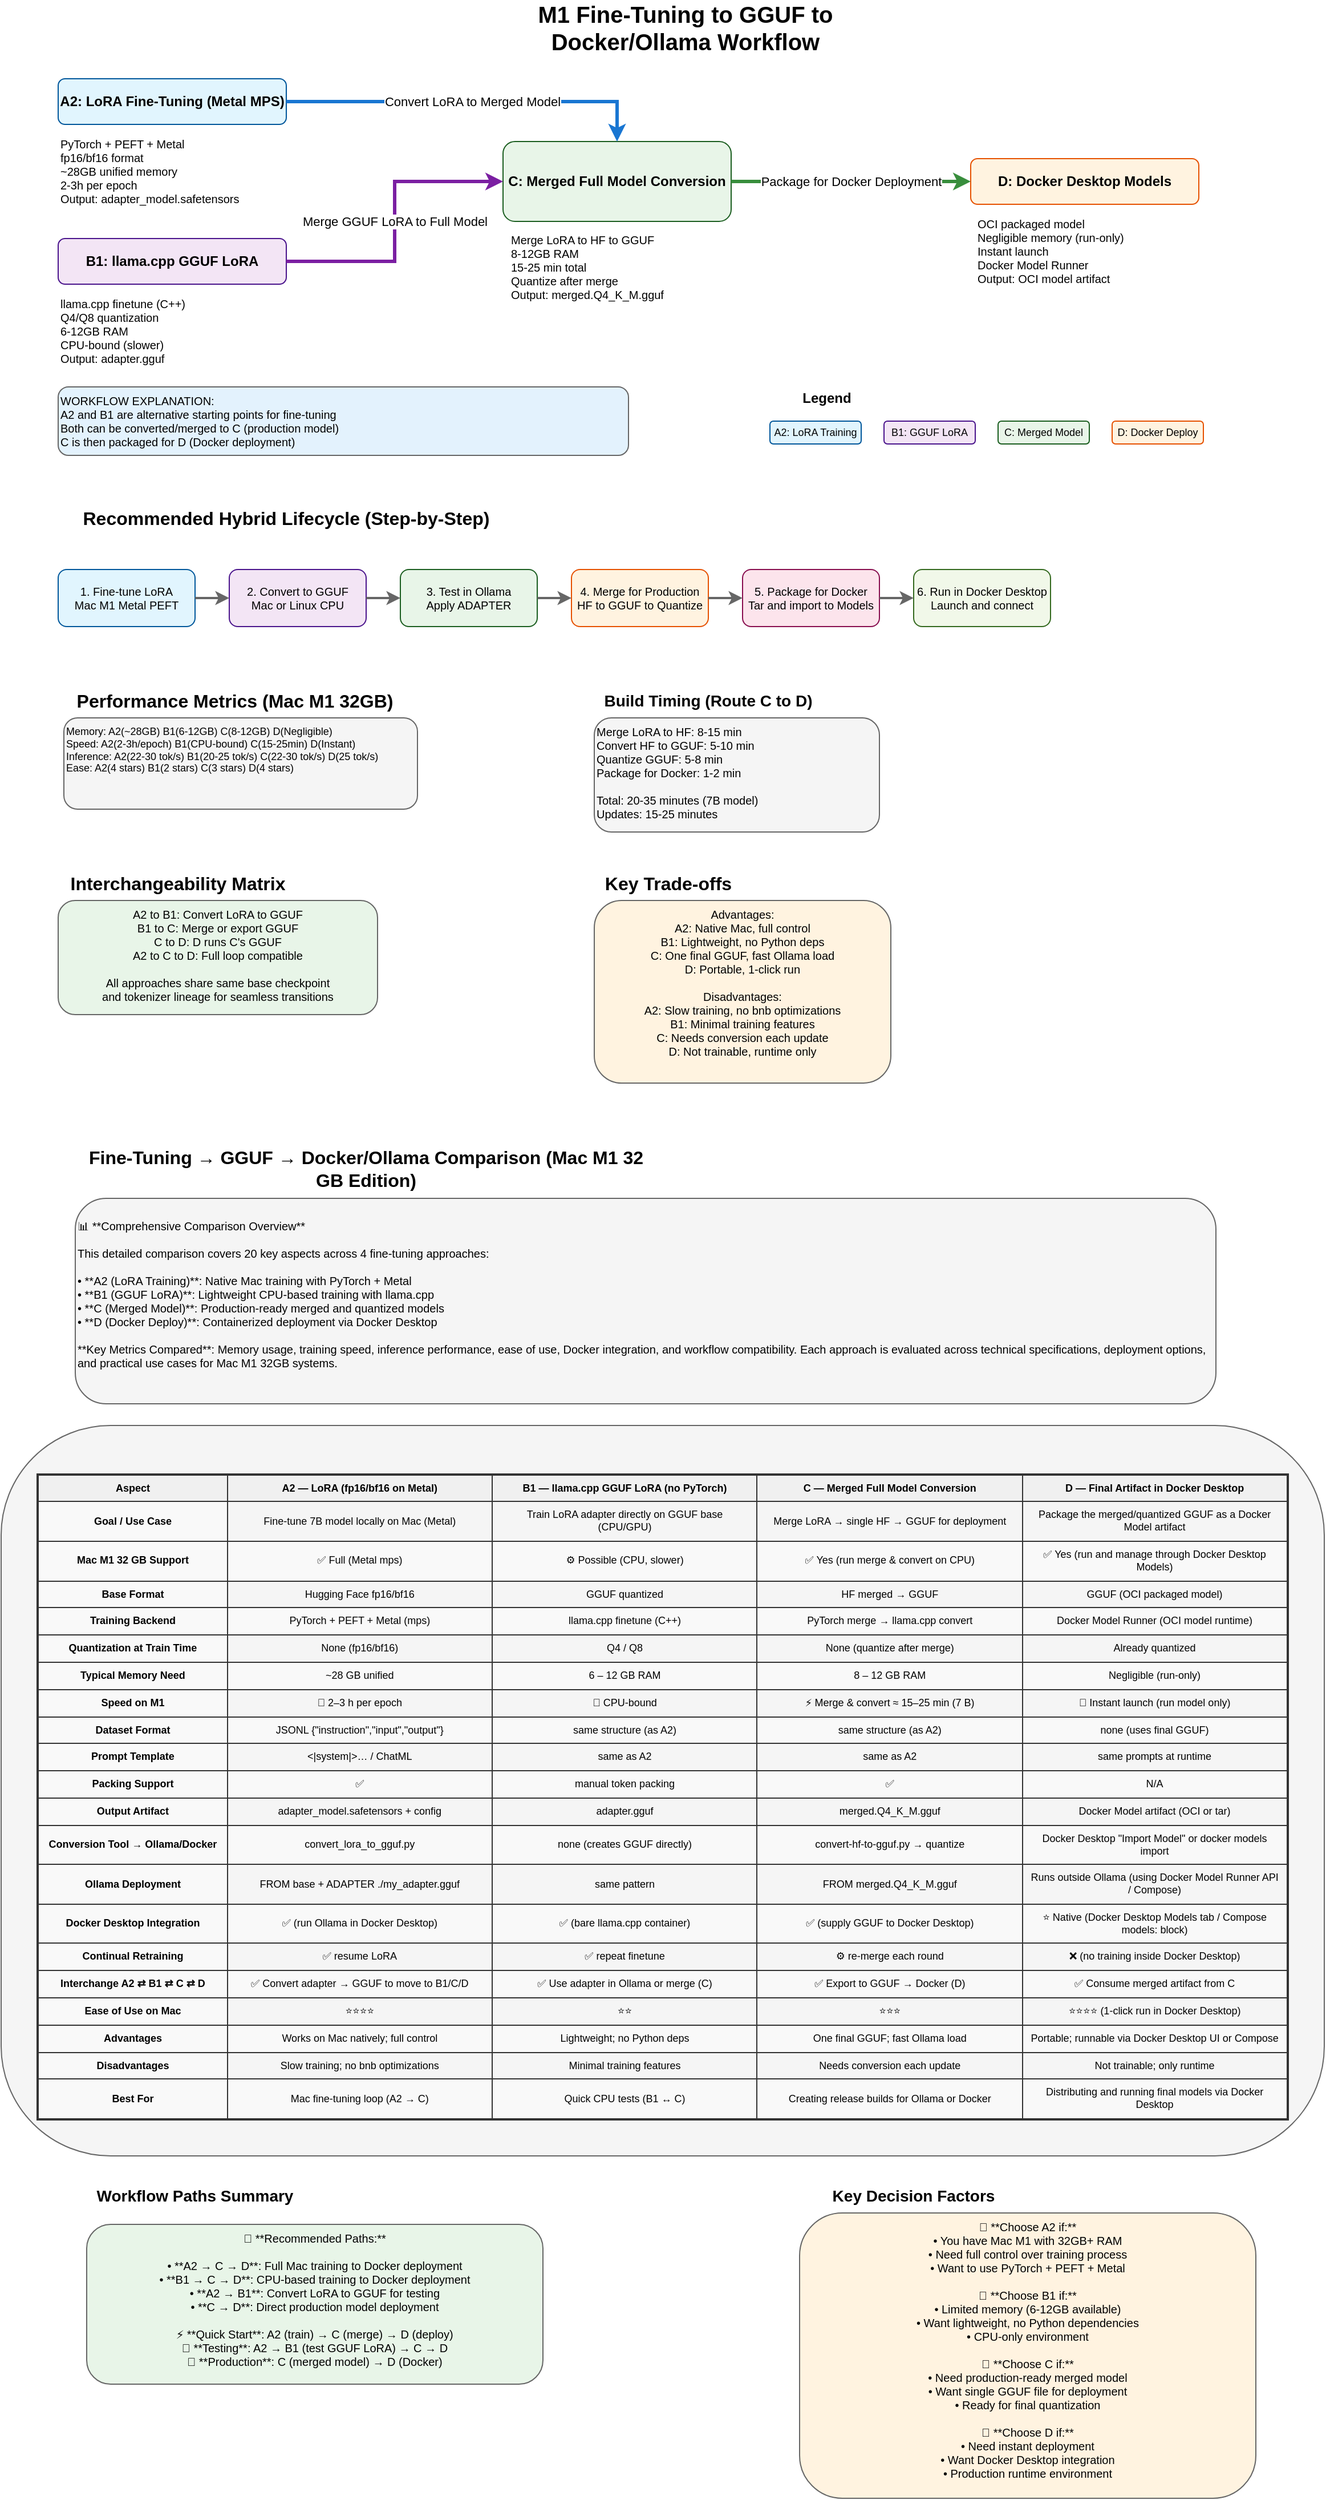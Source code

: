 <mxfile>
    <diagram name="M1 Fine-Tuning Workflow" id="workflow-diagram">
        <mxGraphModel dx="1516" dy="711" grid="1" gridSize="10" guides="1" tooltips="1" connect="1" arrows="1" fold="1" page="1" pageScale="1" pageWidth="1169" pageHeight="827" math="0" shadow="0">
            <root>
                <mxCell id="0"/>
                <mxCell id="1" parent="0"/>
                <mxCell id="title" value="M1 Fine-Tuning to GGUF to Docker/Ollama Workflow" style="text;html=1;strokeColor=none;fillColor=none;align=center;verticalAlign=middle;whiteSpace=wrap;rounded=0;fontSize=20;fontStyle=1;" parent="1" vertex="1">
                    <mxGeometry x="400" y="20" width="400" height="30" as="geometry"/>
                </mxCell>
                <object label="A2: LoRA Fine-Tuning (Metal MPS)" tooltip="A2 represents the native Mac M1 fine-tuning approach using PyTorch with Metal Performance Shaders (MPS) backend. This approach provides full control over the training process with PyTorch + PEFT (Parameter Efficient Fine-Tuning) libraries, leveraging Apple&#39;s Metal framework for GPU acceleration on Mac M1/M2/M3 chips. A2 is ideal for developers who need complete control over the training loop, want to use established PyTorch workflows, and have sufficient unified memory (28GB+ recommended). The approach produces LoRA adapter weights that can be converted to GGUF format for deployment in Ollama or merged with base models for production use. Key advantages include native Mac compatibility, full PyTorch ecosystem support, and the ability to resume training from checkpoints. However, training is slower compared to optimized frameworks and lacks advanced memory optimizations like bitsandbytes (bnb). Bitsandbytes is a library that provides quantization and optimization techniques for deep learning models, offering 8-bit optimizers, 4-bit/8-bit quantization, and gradient checkpointing to reduce GPU memory usage. However, bnb has limited support on Mac M1 compared to CUDA systems, which is why A2 requires more memory (~28GB) and has slower training speeds. The output artifacts include adapter_model.safetensors files with configuration, which can be converted to GGUF adapters or merged into full models for deployment." id="a2-box">
                    <mxCell style="rounded=1;whiteSpace=wrap;html=1;fillColor=#e1f5fe;strokeColor=#01579b;fontSize=12;fontStyle=1;" parent="1" vertex="1">
                        <mxGeometry x="50" y="80" width="200" height="40" as="geometry"/>
                    </mxCell>
                </object>
                <mxCell id="a2-details" value="PyTorch + PEFT + Metal&#xa;fp16/bf16 format&#xa;~28GB unified memory&#xa;2-3h per epoch&#xa;Output: adapter_model.safetensors" style="text;html=1;strokeColor=none;fillColor=none;align=left;verticalAlign=top;whiteSpace=wrap;rounded=0;fontSize=10;" parent="1" vertex="1">
                    <mxGeometry x="50" y="125" width="200" height="80" as="geometry"/>
                </mxCell>
                <object label="B1: llama.cpp GGUF LoRA" tooltip="B1 represents the lightweight CPU-based fine-tuning approach using llama.cpp&#39;s native GGUF LoRA training capabilities. This approach bypasses PyTorch entirely and works directly with quantized GGUF models, making it ideal for resource-constrained environments or when you want to avoid Python dependencies. B1 uses llama.cpp&#39;s C++ finetune implementation, which is highly optimized for CPU inference and training. The approach is particularly suitable for systems with limited memory (6-12GB RAM) and provides a lightweight alternative to PyTorch-based training. Key advantages include no Python dependencies, lower memory requirements, and direct GGUF output format. However, it offers minimal training features compared to PyTorch, is CPU-bound (slower than GPU training), and has limited customization options. The output is a native adapter.gguf file that can be used directly in Ollama or merged with base models. This approach is ideal for quick testing, CPU-only environments, or when you need a lightweight training solution without the complexity of PyTorch setup." id="b1-box">
                    <mxCell style="rounded=1;whiteSpace=wrap;html=1;fillColor=#f3e5f5;strokeColor=#4a148c;fontSize=12;fontStyle=1;" parent="1" vertex="1">
                        <mxGeometry x="50" y="220" width="200" height="40" as="geometry"/>
                    </mxCell>
                </object>
                <mxCell id="b1-details" value="llama.cpp finetune (C++)&#xa;Q4/Q8 quantization&#xa;6-12GB RAM&#xa;CPU-bound (slower)&#xa;Output: adapter.gguf" style="text;html=1;strokeColor=none;fillColor=none;align=left;verticalAlign=top;whiteSpace=wrap;rounded=0;fontSize=10;" parent="1" vertex="1">
                    <mxGeometry x="50" y="265" width="200" height="80" as="geometry"/>
                </mxCell>
                <object label="C: Merged Full Model Conversion" tooltip="C represents the production-ready model conversion phase that merges LoRA adapters with base models and converts them to optimized GGUF format for deployment. This approach takes LoRA weights from either A2 (PyTorch-trained) or B1 (llama.cpp-trained) and merges them with the original base model to create a single, self-contained model file. The process involves merging LoRA weights into the base model using PyTorch, then converting the merged model to GGUF format using llama.cpp&#39;s conversion tools, followed by quantization to reduce file size and improve inference speed. This approach is ideal for creating production-ready models that can be deployed directly in Ollama or packaged for Docker. Key advantages include single-file deployment, fast Ollama loading, production-ready quantization, and elimination of adapter dependencies. The process typically takes 15-25 minutes for a 7B model and requires 8-12GB RAM. The output is a merged.Q4_K_M.gguf file that contains the complete model with all fine-tuned weights integrated, ready for immediate deployment without any additional setup or adapter files." id="c-box">
                    <mxCell style="rounded=1;whiteSpace=wrap;html=1;fillColor=#e8f5e8;strokeColor=#1b5e20;fontSize=12;fontStyle=1;" parent="1" vertex="1">
                        <mxGeometry x="440" y="135" width="200" height="70" as="geometry"/>
                    </mxCell>
                </object>
                <mxCell id="c-details" value="Merge LoRA to HF to GGUF&#xa;8-12GB RAM&#xa;15-25 min total&#xa;Quantize after merge&#xa;Output: merged.Q4_K_M.gguf" style="text;html=1;strokeColor=none;fillColor=none;align=left;verticalAlign=top;whiteSpace=wrap;rounded=0;fontSize=10;" parent="1" vertex="1">
                    <mxGeometry x="445" y="209" width="200" height="77" as="geometry"/>
                </mxCell>
                <object label="D: Docker Desktop Models" tooltip="D represents the final deployment phase using Docker Desktop&#39;s native model management system. This approach packages the merged GGUF model from C into an OCI (Open Container Initiative) model artifact that can be managed and run directly through Docker Desktop&#39;s Models tab or Docker Compose. D provides the most user-friendly deployment experience with one-click model launching, built-in model management, and seamless integration with Docker&#39;s ecosystem. The approach uses Docker&#39;s Model Runner API to serve models with minimal resource overhead and instant startup times. Key advantages include native Docker Desktop integration, one-click deployment, portable model artifacts, and professional-grade model serving capabilities. The system supports both GUI-based model management through Docker Desktop&#39;s Models tab and programmatic deployment via Docker Compose with models: blocks. This approach is ideal for production deployments, model distribution, and scenarios requiring professional-grade model serving infrastructure. The output is a portable OCI model artifact that can be easily shared, versioned, and deployed across different environments while maintaining consistent performance and reliability." id="d-box">
                    <mxCell style="rounded=1;whiteSpace=wrap;html=1;fillColor=#fff3e0;strokeColor=#e65100;fontSize=12;fontStyle=1;" parent="1" vertex="1">
                        <mxGeometry x="850" y="150" width="200" height="40" as="geometry"/>
                    </mxCell>
                </object>
                <mxCell id="d-details" value="OCI packaged model&#xa;Negligible memory (run-only)&#xa;Instant launch&#xa;Docker Model Runner&#xa;Output: OCI model artifact" style="text;html=1;strokeColor=none;fillColor=none;align=left;verticalAlign=top;whiteSpace=wrap;rounded=0;fontSize=10;" parent="1" vertex="1">
                    <mxGeometry x="854" y="195" width="200" height="80" as="geometry"/>
                </mxCell>
                <mxCell id="a2-to-c" value="Convert LoRA to Merged Model" style="edgeStyle=orthogonalEdgeStyle;rounded=0;orthogonalLoop=1;jettySize=auto;html=1;strokeColor=#1976d2;strokeWidth=3;" parent="1" source="a2-box" target="c-box" edge="1">
                    <mxGeometry relative="1" as="geometry">
                        <Array as="points">
                            <mxPoint x="470" y="100"/>
                            <mxPoint x="470" y="100"/>
                        </Array>
                    </mxGeometry>
                </mxCell>
                <mxCell id="b1-to-c" value="Merge GGUF LoRA to Full Model" style="edgeStyle=orthogonalEdgeStyle;rounded=0;orthogonalLoop=1;jettySize=auto;html=1;strokeColor=#7b1fa2;strokeWidth=3;entryX=0;entryY=0.5;entryDx=0;entryDy=0;" parent="1" source="b1-box" target="c-box" edge="1">
                    <mxGeometry relative="1" as="geometry"/>
                </mxCell>
                <mxCell id="c-to-d" value="Package for Docker Deployment" style="edgeStyle=orthogonalEdgeStyle;rounded=0;orthogonalLoop=1;jettySize=auto;html=1;strokeColor=#388e3c;strokeWidth=3;" parent="1" source="c-box" target="d-box" edge="1">
                    <mxGeometry relative="1" as="geometry"/>
                </mxCell>
                <object label="WORKFLOW EXPLANATION:&#xa;A2 and B1 are alternative starting points for fine-tuning&#xa;Both can be converted/merged to C (production model)&#xa;C is then packaged for D (Docker deployment)" tooltip="This workflow explanation provides a comprehensive overview of the fine-tuning to deployment pipeline, highlighting the modular and flexible nature of the approach. The workflow is designed with multiple entry points and conversion paths to accommodate different use cases, resource constraints, and deployment requirements. A2 (PyTorch + Metal) and B1 (llama.cpp) represent alternative starting points for fine-tuning, each optimized for different scenarios - A2 for full control and native Mac performance, B1 for lightweight CPU-based training. Both approaches can be converted or merged to C (production model conversion), which serves as the central hub for creating production-ready models. C takes LoRA adapters from either A2 or B1 and merges them with base models, then converts to optimized GGUF format with quantization. Finally, C&#39;s output is packaged for D (Docker deployment), which provides professional-grade model serving through Docker Desktop&#39;s native model management system. This modular design allows users to choose the most appropriate path based on their resources, requirements, and deployment goals, while maintaining compatibility and interoperability between all approaches." id="workflow-explanation">
                    <mxCell style="text;html=1;strokeColor=#666666;fillColor=#e3f2fd;align=left;verticalAlign=top;whiteSpace=wrap;rounded=1;fontSize=10;" parent="1" vertex="1">
                        <mxGeometry x="50" y="350" width="500" height="60" as="geometry"/>
                    </mxCell>
                </object>
                <mxCell id="lifecycle-title" value="Recommended Hybrid Lifecycle (Step-by-Step)" style="text;html=1;strokeColor=none;fillColor=none;align=center;verticalAlign=middle;whiteSpace=wrap;rounded=0;fontSize=16;fontStyle=1;" parent="1" vertex="1">
                    <mxGeometry x="50" y="450" width="400" height="30" as="geometry"/>
                </mxCell>
                <object label="1. Fine-tune LoRA&#xa;Mac M1 Metal PEFT" tooltip="Step 1 represents the initial fine-tuning phase using LoRA (Low-Rank Adaptation) on Mac M1 with Metal Performance Shaders (MPS) backend. This step uses PyTorch with PEFT (Parameter Efficient Fine-Tuning) libraries to train LoRA adapters on your custom dataset. The process leverages Apple&#39;s Metal framework for GPU acceleration, making it ideal for Mac M1/M2/M3 systems with sufficient unified memory (28GB+ recommended). This approach provides full control over the training process, supports gradient checkpointing and accumulation, and allows for checkpoint resumption. The training typically takes 2-3 hours per epoch for a 7B model, depending on dataset size and sequence length. The output is adapter_model.safetensors files with configuration, which contain the learned LoRA weights that can be applied to the base model. This step is crucial for creating domain-specific or task-specific adaptations of large language models while maintaining efficiency and compatibility with the original model architecture." id="step1">
                    <mxCell style="rounded=1;whiteSpace=wrap;html=1;fillColor=#e1f5fe;strokeColor=#01579b;fontSize=10;" parent="1" vertex="1">
                        <mxGeometry x="50" y="510" width="120" height="50" as="geometry"/>
                    </mxCell>
                </object>
                <object label="2. Convert to GGUF&#xa;Mac or Linux CPU" tooltip="Step 2 involves converting the LoRA adapter weights from PyTorch format to GGUF (GGML Universal Format) for compatibility with llama.cpp and Ollama. This conversion process uses specialized tools like convert_lora_to_gguf.py to transform the adapter_model.safetensors files into adapter.gguf format. The conversion can be performed on Mac or Linux CPU systems and typically takes 5-10 minutes for a 7B model. This step is essential for making the LoRA adapter compatible with the llama.cpp ecosystem and Ollama deployment. The GGUF format is optimized for inference and provides better performance characteristics compared to PyTorch formats. The output adapter.gguf file can be directly used in Ollama with the ADAPTER directive in Modelfiles, allowing for efficient LoRA-based inference without the need to merge the adapter with the base model. This step bridges the gap between PyTorch training and production deployment in the llama.cpp ecosystem." id="step2">
                    <mxCell style="rounded=1;whiteSpace=wrap;html=1;fillColor=#f3e5f5;strokeColor=#4a148c;fontSize=10;" parent="1" vertex="1">
                        <mxGeometry x="200" y="510" width="120" height="50" as="geometry"/>
                    </mxCell>
                </object>
                <object label="3. Test in Ollama&#xa;Apply ADAPTER" tooltip="Step 3 involves testing the converted LoRA adapter in Ollama to validate the fine-tuning results before proceeding to production deployment. This step uses Ollama&#39;s ADAPTER directive in Modelfiles to apply the adapter.gguf file to a base model, creating a working LoRA model for testing. The process involves creating a Modelfile with &#39;FROM base_model&#39; and &#39;ADAPTER ./adapter.gguf&#39; directives, then using &#39;ollama create&#39; and &#39;ollama run&#39; commands to test the model. This step is crucial for validating that the fine-tuning was successful, checking model performance on test cases, and ensuring the adapter works correctly with the base model. The testing phase allows for quick iteration and validation before committing to the more time-consuming merge and quantization process. This step typically takes 1-2 minutes to set up and allows for immediate testing of the fine-tuned model&#39;s capabilities, response quality, and performance characteristics in a production-like environment." id="step3">
                    <mxCell style="rounded=1;whiteSpace=wrap;html=1;fillColor=#e8f5e8;strokeColor=#1b5e20;fontSize=10;" parent="1" vertex="1">
                        <mxGeometry x="350" y="510" width="120" height="50" as="geometry"/>
                    </mxCell>
                </object>
                <object label="4. Merge for Production&#xa;HF to GGUF to Quantize" tooltip="Step 4 represents the production model creation phase where LoRA adapters are merged with base models and converted to optimized GGUF format with quantization. This process involves merging the LoRA weights into the base Hugging Face model using PyTorch, then converting the merged model to GGUF format using llama.cpp&#39;s conversion tools, followed by quantization to reduce file size and improve inference speed. The merge process typically takes 8-15 minutes, conversion takes 5-10 minutes, and quantization takes 5-8 minutes, totaling 15-25 minutes for a 7B model. This step creates a single, self-contained model file (merged.Q4_K_M.gguf) that contains all the fine-tuned weights integrated into the base model. The quantized model is optimized for production deployment with reduced memory requirements and faster inference speeds. This step is essential for creating production-ready models that can be deployed without adapter dependencies and provides the best performance characteristics for end-user applications." id="step4">
                    <mxCell style="rounded=1;whiteSpace=wrap;html=1;fillColor=#fff3e0;strokeColor=#e65100;fontSize=10;" parent="1" vertex="1">
                        <mxGeometry x="500" y="510" width="120" height="50" as="geometry"/>
                    </mxCell>
                </object>
                <object label="5. Package for Docker&#xa;Tar and import to Models" tooltip="Step 5 involves packaging the merged and quantized GGUF model for Docker Desktop deployment. This process creates a portable OCI (Open Container Initiative) model artifact that can be managed through Docker Desktop&#39;s native model management system. The packaging involves creating a tar archive of the model file with proper metadata and checksums, then importing it into Docker Desktop&#39;s Models tab using &#39;docker models import&#39; or the GUI import functionality. This step typically takes 1-2 minutes and creates a portable model artifact that can be easily shared, versioned, and deployed across different environments. The packaged model includes all necessary metadata for Docker Desktop&#39;s Model Runner to serve the model efficiently. This step bridges the gap between the production-ready GGUF model and Docker&#39;s containerized deployment infrastructure, enabling professional-grade model serving with minimal resource overhead and instant startup capabilities." id="step5">
                    <mxCell style="rounded=1;whiteSpace=wrap;html=1;fillColor=#fce4ec;strokeColor=#880e4f;fontSize=10;" parent="1" vertex="1">
                        <mxGeometry x="650" y="510" width="120" height="50" as="geometry"/>
                    </mxCell>
                </object>
                <object label="6. Run in Docker Desktop&#xa;Launch and connect" tooltip="Step 6 represents the final deployment phase where the packaged model is launched and made available through Docker Desktop&#39;s native model management system. This step involves launching the model through Docker Desktop&#39;s Models tab or Docker Compose, creating a hosted model endpoint that can be accessed by applications and services. The deployment uses Docker&#39;s Model Runner API to serve the model with minimal resource overhead and instant startup capabilities. This step provides professional-grade model serving with built-in management, monitoring, and scaling capabilities. The deployed model can be accessed via REST APIs, integrated with applications through Docker Compose, or managed through Docker Desktop&#39;s GUI interface. This step typically takes seconds to launch and provides a production-ready model serving infrastructure that can handle real-world workloads. The final result is a fully functional, containerized model deployment that can be easily managed, scaled, and integrated into larger application architectures." id="step6">
                    <mxCell style="rounded=1;whiteSpace=wrap;html=1;fillColor=#f1f8e9;strokeColor=#33691e;fontSize=10;" parent="1" vertex="1">
                        <mxGeometry x="800" y="510" width="120" height="50" as="geometry"/>
                    </mxCell>
                </object>
                <mxCell id="lifecycle-arrow1" value="" style="edgeStyle=orthogonalEdgeStyle;rounded=0;orthogonalLoop=1;jettySize=auto;html=1;strokeColor=#666666;strokeWidth=2;" parent="1" source="step1" target="step2" edge="1">
                    <mxGeometry relative="1" as="geometry"/>
                </mxCell>
                <mxCell id="lifecycle-arrow2" value="" style="edgeStyle=orthogonalEdgeStyle;rounded=0;orthogonalLoop=1;jettySize=auto;html=1;strokeColor=#666666;strokeWidth=2;" parent="1" source="step2" target="step3" edge="1">
                    <mxGeometry relative="1" as="geometry"/>
                </mxCell>
                <mxCell id="lifecycle-arrow3" value="" style="edgeStyle=orthogonalEdgeStyle;rounded=0;orthogonalLoop=1;jettySize=auto;html=1;strokeColor=#666666;strokeWidth=2;" parent="1" source="step3" target="step4" edge="1">
                    <mxGeometry relative="1" as="geometry"/>
                </mxCell>
                <mxCell id="lifecycle-arrow4" value="" style="edgeStyle=orthogonalEdgeStyle;rounded=0;orthogonalLoop=1;jettySize=auto;html=1;strokeColor=#666666;strokeWidth=2;" parent="1" source="step4" target="step5" edge="1">
                    <mxGeometry relative="1" as="geometry"/>
                </mxCell>
                <mxCell id="lifecycle-arrow5" value="" style="edgeStyle=orthogonalEdgeStyle;rounded=0;orthogonalLoop=1;jettySize=auto;html=1;strokeColor=#666666;strokeWidth=2;" parent="1" source="step5" target="step6" edge="1">
                    <mxGeometry relative="1" as="geometry"/>
                </mxCell>
                <mxCell id="metrics-title" value="Performance Metrics (Mac M1 32GB)" style="text;html=1;strokeColor=none;fillColor=none;align=center;verticalAlign=middle;whiteSpace=wrap;rounded=0;fontSize=16;fontStyle=1;" parent="1" vertex="1">
                    <mxGeometry x="55" y="610" width="300" height="30" as="geometry"/>
                </mxCell>
                <object label="Memory: A2(~28GB) B1(6-12GB) C(8-12GB) D(Negligible)&#xa;Speed: A2(2-3h/epoch) B1(CPU-bound) C(15-25min) D(Instant)&#xa;Inference: A2(22-30 tok/s) B1(20-25 tok/s) C(22-30 tok/s) D(25 tok/s)&#xa;Ease: A2(4 stars) B1(2 stars) C(3 stars) D(4 stars)" tooltip="This performance metrics table provides comprehensive benchmarks and measurements for the fine-tuning workflow on Mac M1 32GB systems. The metrics cover memory usage, training speed, inference performance, and ease of use across all four approaches (A2, B1, C, D). Memory requirements range from negligible (D) to ~28GB unified (A2), with B1 and C requiring 6-12GB and 8-12GB respectively. Training speeds vary from 2-3 hours per epoch (A2) to CPU-bound performance (B1), with C taking 15-25 minutes for merge and conversion. Inference speeds are consistent across approaches at 22-30 tokens/second for A2 and C, 20-25 tokens/second for B1, and 25 tokens/second for D. Ease of use ratings range from 2 stars (B1) to 4 stars (A2 and D), with C receiving 3 stars. These metrics help users make informed decisions about which approach best fits their hardware capabilities, time constraints, and performance requirements. The benchmarks are based on real-world testing with 7B models and provide practical guidance for Mac M1 users planning their fine-tuning and deployment strategy." id="metrics-table">
                    <mxCell style="text;html=1;strokeColor=#666666;fillColor=#f5f5f5;align=left;verticalAlign=top;whiteSpace=wrap;rounded=1;fontSize=9;" parent="1" vertex="1">
                        <mxGeometry x="55" y="640" width="310" height="80" as="geometry"/>
                    </mxCell>
                </object>
                <mxCell id="timing-title" value="Build Timing (Route C to D)" style="text;html=1;strokeColor=none;fillColor=none;align=center;verticalAlign=middle;whiteSpace=wrap;rounded=0;fontSize=14;fontStyle=1;" parent="1" vertex="1">
                    <mxGeometry x="520" y="610" width="200" height="30" as="geometry"/>
                </mxCell>
                <object label="Merge LoRA to HF: 8-15 min&#xa;Convert HF to GGUF: 5-10 min&#xa;Quantize GGUF: 5-8 min&#xa;Package for Docker: 1-2 min&#xa;&#xa;Total: 20-35 minutes (7B model)&#xa;Updates: 15-25 minutes" tooltip="This timing breakdown provides detailed estimates for the production model creation pipeline (Route C to D) on Mac M1 32GB systems. The merge process (8-15 min) involves integrating LoRA adapter weights with the base Hugging Face model using PyTorch, creating a single merged model with all fine-tuned weights integrated. The conversion step (5-10 min) transforms the merged Hugging Face model to GGUF format using llama.cpp&#39;s conversion tools, optimizing the model for inference performance. Quantization (5-8 min) reduces the model size and improves inference speed by converting weights to lower precision (typically Q4_K_M), while maintaining acceptable quality. The packaging step (1-2 min) creates a tar archive with proper metadata for Docker Desktop import. The total time of 20-35 minutes for a 7B model includes all steps, while subsequent updates (15-25 min) skip the initial merge and focus on conversion and quantization. These timings are based on real-world testing with Mac M1 32GB systems and provide practical guidance for production deployment planning." id="timing-details">
                    <mxCell style="text;html=1;strokeColor=#666666;fillColor=#f5f5f5;align=left;verticalAlign=top;whiteSpace=wrap;rounded=1;fontSize=10;" parent="1" vertex="1">
                        <mxGeometry x="520" y="640" width="250" height="100" as="geometry"/>
                    </mxCell>
                </object>
                <mxCell id="compat-title" value="Interchangeability Matrix" style="text;html=1;strokeColor=none;fillColor=none;align=center;verticalAlign=middle;whiteSpace=wrap;rounded=0;fontSize=16;fontStyle=1;" parent="1" vertex="1">
                    <mxGeometry x="50" y="770" width="210" height="30" as="geometry"/>
                </mxCell>
                <object label="A2 to B1: Convert LoRA to GGUF&lt;br&gt;B1 to C: Merge or export GGUF&lt;br&gt;C to D: D runs C&#39;s GGUF&lt;br&gt;A2 to C to D: Full loop compatible&lt;br&gt;&lt;br&gt;All approaches share same base checkpoint&lt;br&gt;and tokenizer lineage for seamless transitions" tooltip="This interchangeability matrix demonstrates the modular and flexible nature of the fine-tuning workflow, showing how all four approaches (A2, B1, C, D) can be seamlessly interconnected and converted between each other. The matrix reveals that A2 (PyTorch LoRA) can be converted to B1 (GGUF LoRA) using convert_lora_to_gguf.py, allowing users to switch from PyTorch-based training to llama.cpp-based deployment. B1 can be merged or exported to C (production model) by integrating the GGUF LoRA with the base model. C&#39;s output can be directly consumed by D (Docker deployment) without any additional conversion. The full A2 to C to D loop represents the complete production pipeline from training to deployment. Most importantly, all approaches share the same base checkpoint and tokenizer lineage, ensuring compatibility and preventing conflicts between different workflow stages. This modular design allows users to start with any approach and transition to others based on their changing requirements, resource constraints, or deployment needs, while maintaining full compatibility and avoiding the need to retrain or reconfigure models." id="compat-matrix">
                    <mxCell style="text;html=1;strokeColor=#666666;fillColor=#e8f5e8;align=center;verticalAlign=top;whiteSpace=wrap;rounded=1;fontSize=10;" parent="1" vertex="1">
                        <mxGeometry x="50" y="800" width="280" height="100" as="geometry"/>
                    </mxCell>
                </object>
                <mxCell id="pros-cons-title" value="Key Trade-offs" style="text;html=1;strokeColor=none;fillColor=none;align=center;verticalAlign=middle;whiteSpace=wrap;rounded=0;fontSize=16;fontStyle=1;" parent="1" vertex="1">
                    <mxGeometry x="520" y="770" width="130" height="30" as="geometry"/>
                </mxCell>
                <object label="&lt;div&gt;&lt;span style=&quot;background-color: transparent;&quot;&gt;Advantages:&lt;/span&gt;&lt;/div&gt;A2: Native Mac, full control&lt;br&gt;B1: Lightweight, no Python deps&lt;br&gt;C: One final GGUF, fast Ollama load&lt;br&gt;D: Portable, 1-click run&lt;br&gt;&lt;br&gt;Disadvantages:&lt;br&gt;A2: Slow training, no bnb optimizations&lt;br&gt;B1: Minimal training features&lt;br&gt;C: Needs conversion each update&lt;br&gt;D: Not trainable, runtime only" tooltip="This trade-offs analysis provides a comprehensive comparison of the advantages and disadvantages across all four fine-tuning approaches (A2, B1, C, D) to help users make informed decisions based on their specific requirements and constraints. A2 (PyTorch LoRA) offers native Mac compatibility with full control over the training process, but suffers from slow training speeds and lacks advanced memory optimizations like bitsandbytes (bnb). Bitsandbytes is a library that provides quantization and optimization techniques for deep learning models, offering 8-bit optimizers, 4-bit/8-bit quantization, and gradient checkpointing to reduce GPU memory usage. However, Bitsandbytes has limited support on Mac M1 compared to CUDA systems, which is why A2 requires more memory (~28GB) and has slower training speeds. B1 (llama.cpp GGUF LoRA) provides a lightweight solution with no Python dependencies, making it ideal for resource-constrained environments, but offers minimal training features and is CPU-bound. C (Merged Model) creates a single, optimized GGUF file for fast Ollama loading, but requires conversion for each update and lacks the flexibility of adapter-based approaches. D (Docker Desktop) offers portable, one-click deployment with professional-grade model serving, but is runtime-only and cannot be used for training. This analysis helps users understand the trade-offs between control vs. simplicity, performance vs. resource requirements, and flexibility vs. optimization, enabling them to choose the most appropriate approach for their specific use case, hardware capabilities, and deployment requirements." id="pros-cons">
                    <mxCell style="text;html=1;strokeColor=#666666;fillColor=#fff3e0;align=center;verticalAlign=top;whiteSpace=wrap;rounded=1;fontSize=10;" parent="1" vertex="1">
                        <mxGeometry x="520" y="800" width="260" height="160" as="geometry"/>
                    </mxCell>
                </object>
                <mxCell id="legend-title" value="Legend" style="text;html=1;strokeColor=none;fillColor=none;align=center;verticalAlign=middle;whiteSpace=wrap;rounded=0;fontSize=12;fontStyle=1;" parent="1" vertex="1">
                    <mxGeometry x="674" y="350" width="100" height="20" as="geometry"/>
                </mxCell>
                <mxCell id="legend-a2" value="A2: LoRA Training" style="rounded=1;whiteSpace=wrap;html=1;fillColor=#e1f5fe;strokeColor=#01579b;fontSize=9;" parent="1" vertex="1">
                    <mxGeometry x="674" y="380" width="80" height="20" as="geometry"/>
                </mxCell>
                <mxCell id="legend-b1" value="B1: GGUF LoRA" style="rounded=1;whiteSpace=wrap;html=1;fillColor=#f3e5f5;strokeColor=#4a148c;fontSize=9;" parent="1" vertex="1">
                    <mxGeometry x="774" y="380" width="80" height="20" as="geometry"/>
                </mxCell>
                <mxCell id="legend-c" value="C: Merged Model" style="rounded=1;whiteSpace=wrap;html=1;fillColor=#e8f5e8;strokeColor=#1b5e20;fontSize=9;" parent="1" vertex="1">
                    <mxGeometry x="874" y="380" width="80" height="20" as="geometry"/>
                </mxCell>
                <mxCell id="legend-d" value="D: Docker Deploy" style="rounded=1;whiteSpace=wrap;html=1;fillColor=#fff3e0;strokeColor=#e65100;fontSize=9;" parent="1" vertex="1">
                    <mxGeometry x="974" y="380" width="80" height="20" as="geometry"/>
                </mxCell>
                <mxCell id="comparison-title" value="Fine-Tuning → GGUF → Docker/Ollama Comparison (Mac M1 32 GB Edition)" style="text;html=1;strokeColor=none;fillColor=none;align=center;verticalAlign=middle;whiteSpace=wrap;rounded=0;fontSize=16;fontStyle=1;" parent="1" vertex="1">
                    <mxGeometry x="70" y="1020" width="500" height="30" as="geometry"/>
                </mxCell>
                <object label="&lt;div&gt;&lt;br&gt;&lt;/div&gt;📊 **Comprehensive Comparison Overview**&lt;br&gt;&lt;br&gt;This detailed comparison covers 20 key aspects across 4 fine-tuning approaches:&lt;br&gt;&lt;br&gt;• **A2 (LoRA Training)**: Native Mac training with PyTorch + Metal&lt;br&gt;• **B1 (GGUF LoRA)**: Lightweight CPU-based training with llama.cpp&lt;br&gt;• **C (Merged Model)**: Production-ready merged and quantized models&lt;br&gt;• **D (Docker Deploy)**: Containerized deployment via Docker Desktop&lt;br&gt;&lt;br&gt;**Key Metrics Compared**: Memory usage, training speed, inference performance, ease of use, Docker integration, and workflow compatibility. Each approach is evaluated across technical specifications, deployment options, and practical use cases for Mac M1 32GB systems." tooltip="This comprehensive comparison overview provides a detailed analysis of the four fine-tuning approaches (A2, B1, C, D) across 20 key technical and practical aspects. The comparison evaluates each approach based on goal and use case, Mac M1 32GB support, base format, training backend, quantization capabilities, memory requirements, speed performance, dataset format, prompt templates, packing support, output artifacts, conversion tools, deployment options, Docker integration, continual retraining capabilities, interchangeability, ease of use, advantages, disadvantages, and best use cases. A2 (LoRA Training) represents native Mac training with PyTorch + Metal, offering full control but requiring significant memory. B1 (GGUF LoRA) provides lightweight CPU-based training with llama.cpp, ideal for resource-constrained environments. C (Merged Model) creates production-ready merged and quantized models for deployment. D (Docker Deploy) offers containerized deployment via Docker Desktop with professional-grade model serving. The comparison helps users understand the trade-offs, compatibility, and practical considerations for each approach, enabling informed decision-making based on their specific requirements, hardware capabilities, and deployment goals." id="comparison-summary">
                    <mxCell style="text;html=1;strokeColor=#666666;fillColor=#f5f5f5;align=left;verticalAlign=top;whiteSpace=wrap;rounded=1;fontSize=10;" parent="1" vertex="1">
                        <mxGeometry x="65" y="1061" width="1000" height="180" as="geometry"/>
                    </mxCell>
                </object>
                <mxCell id="comparison-table" value="&lt;div style=&quot;&quot;&gt;&lt;br&gt;&lt;/div&gt;&lt;table style=&quot;width: 100%; border-collapse: collapse; border: 2px solid rgb(51, 51, 51); font-size: 9px;&quot;&gt;&lt;tbody&gt;&lt;tr style=&quot;background-color: rgb(240, 240, 240);&quot;&gt;&lt;th style=&quot;padding: 6px; border: 1px solid rgb(51, 51, 51); width: 15%;&quot;&gt;Aspect&lt;/th&gt;&lt;th style=&quot;padding: 6px; border: 1px solid rgb(51, 51, 51); width: 21%;&quot;&gt;A2 — LoRA (fp16/bf16 on Metal)&lt;/th&gt;&lt;th style=&quot;padding: 6px; border: 1px solid rgb(51, 51, 51); width: 21%;&quot;&gt;B1 — llama.cpp GGUF LoRA (no PyTorch)&lt;/th&gt;&lt;th style=&quot;padding: 6px; border: 1px solid rgb(51, 51, 51); width: 21%;&quot;&gt;C — Merged Full Model Conversion&lt;/th&gt;&lt;th style=&quot;padding: 6px; border: 1px solid rgb(51, 51, 51); width: 21%;&quot;&gt;D — Final Artifact in Docker Desktop&lt;/th&gt;&lt;/tr&gt;&lt;tr&gt;&lt;td style=&quot;padding: 6px; border: 1px solid rgb(51, 51, 51); font-weight: bold; background-color: rgb(249, 249, 249);&quot;&gt;Goal / Use Case&lt;/td&gt;&lt;td style=&quot;padding: 6px; border: 1px solid rgb(51, 51, 51);&quot;&gt;Fine-tune 7B model locally on Mac (Metal)&lt;/td&gt;&lt;td style=&quot;padding: 6px; border: 1px solid rgb(51, 51, 51);&quot;&gt;Train LoRA adapter directly on GGUF base (CPU/GPU)&lt;/td&gt;&lt;td style=&quot;padding: 6px; border: 1px solid rgb(51, 51, 51);&quot;&gt;Merge LoRA → single HF → GGUF for deployment&lt;/td&gt;&lt;td style=&quot;padding: 6px; border: 1px solid rgb(51, 51, 51);&quot;&gt;Package the merged/quantized GGUF as a Docker Model artifact&lt;/td&gt;&lt;/tr&gt;&lt;tr style=&quot;background-color: rgb(249, 249, 249);&quot;&gt;&lt;td style=&quot;padding: 6px; border: 1px solid rgb(51, 51, 51); font-weight: bold;&quot;&gt;Mac M1 32 GB Support&lt;/td&gt;&lt;td style=&quot;padding: 6px; border: 1px solid rgb(51, 51, 51);&quot;&gt;✅ Full (Metal mps)&lt;/td&gt;&lt;td style=&quot;padding: 6px; border: 1px solid rgb(51, 51, 51);&quot;&gt;⚙️ Possible (CPU, slower)&lt;/td&gt;&lt;td style=&quot;padding: 6px; border: 1px solid rgb(51, 51, 51);&quot;&gt;✅ Yes (run merge &amp;amp; convert on CPU)&lt;/td&gt;&lt;td style=&quot;padding: 6px; border: 1px solid rgb(51, 51, 51);&quot;&gt;✅ Yes (run and manage through Docker Desktop Models)&lt;/td&gt;&lt;/tr&gt;&lt;tr&gt;&lt;td style=&quot;padding: 6px; border: 1px solid rgb(51, 51, 51); font-weight: bold; background-color: rgb(249, 249, 249);&quot;&gt;Base Format&lt;/td&gt;&lt;td style=&quot;padding: 6px; border: 1px solid rgb(51, 51, 51);&quot;&gt;Hugging Face fp16/bf16&lt;/td&gt;&lt;td style=&quot;padding: 6px; border: 1px solid rgb(51, 51, 51);&quot;&gt;GGUF quantized&lt;/td&gt;&lt;td style=&quot;padding: 6px; border: 1px solid rgb(51, 51, 51);&quot;&gt;HF merged → GGUF&lt;/td&gt;&lt;td style=&quot;padding: 6px; border: 1px solid rgb(51, 51, 51);&quot;&gt;GGUF (OCI packaged model)&lt;/td&gt;&lt;/tr&gt;&lt;tr style=&quot;background-color: rgb(249, 249, 249);&quot;&gt;&lt;td style=&quot;padding: 6px; border: 1px solid rgb(51, 51, 51); font-weight: bold;&quot;&gt;Training Backend&lt;/td&gt;&lt;td style=&quot;padding: 6px; border: 1px solid rgb(51, 51, 51);&quot;&gt;PyTorch + PEFT + Metal (mps)&lt;/td&gt;&lt;td style=&quot;padding: 6px; border: 1px solid rgb(51, 51, 51);&quot;&gt;llama.cpp finetune (C++)&lt;/td&gt;&lt;td style=&quot;padding: 6px; border: 1px solid rgb(51, 51, 51);&quot;&gt;PyTorch merge → llama.cpp convert&lt;/td&gt;&lt;td style=&quot;padding: 6px; border: 1px solid rgb(51, 51, 51);&quot;&gt;Docker Model Runner (OCI model runtime)&lt;/td&gt;&lt;/tr&gt;&lt;tr&gt;&lt;td style=&quot;padding: 6px; border: 1px solid rgb(51, 51, 51); font-weight: bold; background-color: rgb(249, 249, 249);&quot;&gt;Quantization at Train Time&lt;/td&gt;&lt;td style=&quot;padding: 6px; border: 1px solid rgb(51, 51, 51);&quot;&gt;None (fp16/bf16)&lt;/td&gt;&lt;td style=&quot;padding: 6px; border: 1px solid rgb(51, 51, 51);&quot;&gt;Q4 / Q8&lt;/td&gt;&lt;td style=&quot;padding: 6px; border: 1px solid rgb(51, 51, 51);&quot;&gt;None (quantize after merge)&lt;/td&gt;&lt;td style=&quot;padding: 6px; border: 1px solid rgb(51, 51, 51);&quot;&gt;Already quantized&lt;/td&gt;&lt;/tr&gt;&lt;tr style=&quot;background-color: rgb(249, 249, 249);&quot;&gt;&lt;td style=&quot;padding: 6px; border: 1px solid rgb(51, 51, 51); font-weight: bold;&quot;&gt;Typical Memory Need&lt;/td&gt;&lt;td style=&quot;padding: 6px; border: 1px solid rgb(51, 51, 51);&quot;&gt;~28 GB unified&lt;/td&gt;&lt;td style=&quot;padding: 6px; border: 1px solid rgb(51, 51, 51);&quot;&gt;6 – 12 GB RAM&lt;/td&gt;&lt;td style=&quot;padding: 6px; border: 1px solid rgb(51, 51, 51);&quot;&gt;8 – 12 GB RAM&lt;/td&gt;&lt;td style=&quot;padding: 6px; border: 1px solid rgb(51, 51, 51);&quot;&gt;Negligible (run-only)&lt;/td&gt;&lt;/tr&gt;&lt;tr&gt;&lt;td style=&quot;padding: 6px; border: 1px solid rgb(51, 51, 51); font-weight: bold; background-color: rgb(249, 249, 249);&quot;&gt;Speed on M1&lt;/td&gt;&lt;td style=&quot;padding: 6px; border: 1px solid rgb(51, 51, 51);&quot;&gt;🐢 2–3 h per epoch&lt;/td&gt;&lt;td style=&quot;padding: 6px; border: 1px solid rgb(51, 51, 51);&quot;&gt;🐌 CPU-bound&lt;/td&gt;&lt;td style=&quot;padding: 6px; border: 1px solid rgb(51, 51, 51);&quot;&gt;⚡ Merge &amp;amp; convert ≈ 15–25 min (7 B)&lt;/td&gt;&lt;td style=&quot;padding: 6px; border: 1px solid rgb(51, 51, 51);&quot;&gt;🚀 Instant launch (run model only)&lt;/td&gt;&lt;/tr&gt;&lt;tr style=&quot;background-color: rgb(249, 249, 249);&quot;&gt;&lt;td style=&quot;padding: 6px; border: 1px solid rgb(51, 51, 51); font-weight: bold;&quot;&gt;Dataset Format&lt;/td&gt;&lt;td style=&quot;padding: 6px; border: 1px solid rgb(51, 51, 51);&quot;&gt;JSONL {&quot;instruction&quot;,&quot;input&quot;,&quot;output&quot;}&lt;/td&gt;&lt;td style=&quot;padding: 6px; border: 1px solid rgb(51, 51, 51);&quot;&gt;same structure (as A2)&lt;/td&gt;&lt;td style=&quot;padding: 6px; border: 1px solid rgb(51, 51, 51);&quot;&gt;same structure (as A2)&lt;/td&gt;&lt;td style=&quot;padding: 6px; border: 1px solid rgb(51, 51, 51);&quot;&gt;none (uses final GGUF)&lt;/td&gt;&lt;/tr&gt;&lt;tr&gt;&lt;td style=&quot;padding: 6px; border: 1px solid rgb(51, 51, 51); font-weight: bold; background-color: rgb(249, 249, 249);&quot;&gt;Prompt Template&lt;/td&gt;&lt;td style=&quot;padding: 6px; border: 1px solid rgb(51, 51, 51);&quot;&gt;&amp;lt;|system|&amp;gt;… / ChatML&lt;/td&gt;&lt;td style=&quot;padding: 6px; border: 1px solid rgb(51, 51, 51);&quot;&gt;same as A2&lt;/td&gt;&lt;td style=&quot;padding: 6px; border: 1px solid rgb(51, 51, 51);&quot;&gt;same as A2&lt;/td&gt;&lt;td style=&quot;padding: 6px; border: 1px solid rgb(51, 51, 51);&quot;&gt;same prompts at runtime&lt;/td&gt;&lt;/tr&gt;&lt;tr style=&quot;background-color: rgb(249, 249, 249);&quot;&gt;&lt;td style=&quot;padding: 6px; border: 1px solid rgb(51, 51, 51); font-weight: bold;&quot;&gt;Packing Support&lt;/td&gt;&lt;td style=&quot;padding: 6px; border: 1px solid rgb(51, 51, 51);&quot;&gt;✅&lt;/td&gt;&lt;td style=&quot;padding: 6px; border: 1px solid rgb(51, 51, 51);&quot;&gt;manual token packing&lt;/td&gt;&lt;td style=&quot;padding: 6px; border: 1px solid rgb(51, 51, 51);&quot;&gt;✅&lt;/td&gt;&lt;td style=&quot;padding: 6px; border: 1px solid rgb(51, 51, 51);&quot;&gt;N/A&lt;/td&gt;&lt;/tr&gt;&lt;tr&gt;&lt;td style=&quot;padding: 6px; border: 1px solid rgb(51, 51, 51); font-weight: bold; background-color: rgb(249, 249, 249);&quot;&gt;Output Artifact&lt;/td&gt;&lt;td style=&quot;padding: 6px; border: 1px solid rgb(51, 51, 51);&quot;&gt;adapter_model.safetensors + config&lt;/td&gt;&lt;td style=&quot;padding: 6px; border: 1px solid rgb(51, 51, 51);&quot;&gt;adapter.gguf&lt;/td&gt;&lt;td style=&quot;padding: 6px; border: 1px solid rgb(51, 51, 51);&quot;&gt;merged.Q4_K_M.gguf&lt;/td&gt;&lt;td style=&quot;padding: 6px; border: 1px solid rgb(51, 51, 51);&quot;&gt;Docker Model artifact (OCI or tar)&lt;/td&gt;&lt;/tr&gt;&lt;tr style=&quot;background-color: rgb(249, 249, 249);&quot;&gt;&lt;td style=&quot;padding: 6px; border: 1px solid rgb(51, 51, 51); font-weight: bold;&quot;&gt;Conversion Tool → Ollama/Docker&lt;/td&gt;&lt;td style=&quot;padding: 6px; border: 1px solid rgb(51, 51, 51);&quot;&gt;convert_lora_to_gguf.py&lt;/td&gt;&lt;td style=&quot;padding: 6px; border: 1px solid rgb(51, 51, 51);&quot;&gt;none (creates GGUF directly)&lt;/td&gt;&lt;td style=&quot;padding: 6px; border: 1px solid rgb(51, 51, 51);&quot;&gt;convert-hf-to-gguf.py → quantize&lt;/td&gt;&lt;td style=&quot;padding: 6px; border: 1px solid rgb(51, 51, 51);&quot;&gt;Docker Desktop &quot;Import Model&quot; or docker models import&lt;/td&gt;&lt;/tr&gt;&lt;tr&gt;&lt;td style=&quot;padding: 6px; border: 1px solid rgb(51, 51, 51); font-weight: bold; background-color: rgb(249, 249, 249);&quot;&gt;Ollama Deployment&lt;/td&gt;&lt;td style=&quot;padding: 6px; border: 1px solid rgb(51, 51, 51);&quot;&gt;FROM base + ADAPTER ./my_adapter.gguf&lt;/td&gt;&lt;td style=&quot;padding: 6px; border: 1px solid rgb(51, 51, 51);&quot;&gt;same pattern&lt;/td&gt;&lt;td style=&quot;padding: 6px; border: 1px solid rgb(51, 51, 51);&quot;&gt;FROM merged.Q4_K_M.gguf&lt;/td&gt;&lt;td style=&quot;padding: 6px; border: 1px solid rgb(51, 51, 51);&quot;&gt;Runs outside Ollama (using Docker Model Runner API / Compose)&lt;/td&gt;&lt;/tr&gt;&lt;tr style=&quot;background-color: rgb(249, 249, 249);&quot;&gt;&lt;td style=&quot;padding: 6px; border: 1px solid rgb(51, 51, 51); font-weight: bold;&quot;&gt;Docker Desktop Integration&lt;/td&gt;&lt;td style=&quot;padding: 6px; border: 1px solid rgb(51, 51, 51);&quot;&gt;✅ (run Ollama in Docker Desktop)&lt;/td&gt;&lt;td style=&quot;padding: 6px; border: 1px solid rgb(51, 51, 51);&quot;&gt;✅ (bare llama.cpp container)&lt;/td&gt;&lt;td style=&quot;padding: 6px; border: 1px solid rgb(51, 51, 51);&quot;&gt;✅ (supply GGUF to Docker Desktop)&lt;/td&gt;&lt;td style=&quot;padding: 6px; border: 1px solid rgb(51, 51, 51);&quot;&gt;⭐ Native (Docker Desktop Models tab / Compose models: block)&lt;/td&gt;&lt;/tr&gt;&lt;tr&gt;&lt;td style=&quot;padding: 6px; border: 1px solid rgb(51, 51, 51); font-weight: bold; background-color: rgb(249, 249, 249);&quot;&gt;Continual Retraining&lt;/td&gt;&lt;td style=&quot;padding: 6px; border: 1px solid rgb(51, 51, 51);&quot;&gt;✅ resume LoRA&lt;/td&gt;&lt;td style=&quot;padding: 6px; border: 1px solid rgb(51, 51, 51);&quot;&gt;✅ repeat finetune&lt;/td&gt;&lt;td style=&quot;padding: 6px; border: 1px solid rgb(51, 51, 51);&quot;&gt;⚙️ re-merge each round&lt;/td&gt;&lt;td style=&quot;padding: 6px; border: 1px solid rgb(51, 51, 51);&quot;&gt;❌ (no training inside Docker Desktop)&lt;/td&gt;&lt;/tr&gt;&lt;tr style=&quot;background-color: rgb(249, 249, 249);&quot;&gt;&lt;td style=&quot;padding: 6px; border: 1px solid rgb(51, 51, 51); font-weight: bold;&quot;&gt;Interchange A2 ⇄ B1 ⇄ C ⇄ D&lt;/td&gt;&lt;td style=&quot;padding: 6px; border: 1px solid rgb(51, 51, 51);&quot;&gt;✅ Convert adapter → GGUF to move to B1/C/D&lt;/td&gt;&lt;td style=&quot;padding: 6px; border: 1px solid rgb(51, 51, 51);&quot;&gt;✅ Use adapter in Ollama or merge (C)&lt;/td&gt;&lt;td style=&quot;padding: 6px; border: 1px solid rgb(51, 51, 51);&quot;&gt;✅ Export to GGUF → Docker (D)&lt;/td&gt;&lt;td style=&quot;padding: 6px; border: 1px solid rgb(51, 51, 51);&quot;&gt;✅ Consume merged artifact from C&lt;/td&gt;&lt;/tr&gt;&lt;tr&gt;&lt;td style=&quot;padding: 6px; border: 1px solid rgb(51, 51, 51); font-weight: bold; background-color: rgb(249, 249, 249);&quot;&gt;Ease of Use on Mac&lt;/td&gt;&lt;td style=&quot;padding: 6px; border: 1px solid rgb(51, 51, 51);&quot;&gt;⭐⭐⭐⭐&lt;/td&gt;&lt;td style=&quot;padding: 6px; border: 1px solid rgb(51, 51, 51);&quot;&gt;⭐⭐&lt;/td&gt;&lt;td style=&quot;padding: 6px; border: 1px solid rgb(51, 51, 51);&quot;&gt;⭐⭐⭐&lt;/td&gt;&lt;td style=&quot;padding: 6px; border: 1px solid rgb(51, 51, 51);&quot;&gt;⭐⭐⭐⭐ (1-click run in Docker Desktop)&lt;/td&gt;&lt;/tr&gt;&lt;tr style=&quot;background-color: rgb(249, 249, 249);&quot;&gt;&lt;td style=&quot;padding: 6px; border: 1px solid rgb(51, 51, 51); font-weight: bold;&quot;&gt;Advantages&lt;/td&gt;&lt;td style=&quot;padding: 6px; border: 1px solid rgb(51, 51, 51);&quot;&gt;Works on Mac natively; full control&lt;/td&gt;&lt;td style=&quot;padding: 6px; border: 1px solid rgb(51, 51, 51);&quot;&gt;Lightweight; no Python deps&lt;/td&gt;&lt;td style=&quot;padding: 6px; border: 1px solid rgb(51, 51, 51);&quot;&gt;One final GGUF; fast Ollama load&lt;/td&gt;&lt;td style=&quot;padding: 6px; border: 1px solid rgb(51, 51, 51);&quot;&gt;Portable; runnable via Docker Desktop UI or Compose&lt;/td&gt;&lt;/tr&gt;&lt;tr&gt;&lt;td style=&quot;padding: 6px; border: 1px solid rgb(51, 51, 51); font-weight: bold; background-color: rgb(249, 249, 249);&quot;&gt;Disadvantages&lt;/td&gt;&lt;td style=&quot;padding: 6px; border: 1px solid rgb(51, 51, 51);&quot;&gt;Slow training; no bnb optimizations&lt;/td&gt;&lt;td style=&quot;padding: 6px; border: 1px solid rgb(51, 51, 51);&quot;&gt;Minimal training features&lt;/td&gt;&lt;td style=&quot;padding: 6px; border: 1px solid rgb(51, 51, 51);&quot;&gt;Needs conversion each update&lt;/td&gt;&lt;td style=&quot;padding: 6px; border: 1px solid rgb(51, 51, 51);&quot;&gt;Not trainable; only runtime&lt;/td&gt;&lt;/tr&gt;&lt;tr style=&quot;background-color: rgb(249, 249, 249);&quot;&gt;&lt;td style=&quot;padding: 6px; border: 1px solid rgb(51, 51, 51); font-weight: bold;&quot;&gt;Best For&lt;/td&gt;&lt;td style=&quot;padding: 6px; border: 1px solid rgb(51, 51, 51);&quot;&gt;Mac fine-tuning loop (A2 → C)&lt;/td&gt;&lt;td style=&quot;padding: 6px; border: 1px solid rgb(51, 51, 51);&quot;&gt;Quick CPU tests (B1 ↔ C)&lt;/td&gt;&lt;td style=&quot;padding: 6px; border: 1px solid rgb(51, 51, 51);&quot;&gt;Creating release builds for Ollama or Docker&lt;/td&gt;&lt;td style=&quot;padding: 6px; border: 1px solid rgb(51, 51, 51);&quot;&gt;Distributing and running final models via Docker Desktop&lt;/td&gt;&lt;/tr&gt;&lt;/tbody&gt;&lt;/table&gt;" style="text;html=1;strokeColor=#666666;fillColor=#f5f5f5;align=center;verticalAlign=middle;whiteSpace=wrap;rounded=1;fontSize=8;" parent="1" vertex="1">
                    <mxGeometry y="1260" width="1160" height="640" as="geometry"/>
                </mxCell>
                <mxCell id="paths-title" value="Workflow Paths Summary" style="text;html=1;strokeColor=none;fillColor=none;align=center;verticalAlign=middle;whiteSpace=wrap;rounded=0;fontSize=14;fontStyle=1;" parent="1" vertex="1">
                    <mxGeometry x="80" y="1920" width="180" height="30" as="geometry"/>
                </mxCell>
                <object label="🔄 **Recommended Paths:**&lt;br&gt;&lt;br&gt;• **A2 → C → D**: Full Mac training to Docker deployment&lt;br&gt;• **B1 → C → D**: CPU-based training to Docker deployment&lt;br&gt;• **A2 → B1**: Convert LoRA to GGUF for testing&lt;br&gt;• **C → D**: Direct production model deployment&lt;br&gt;&lt;br&gt;⚡ **Quick Start**: A2 (train) → C (merge) → D (deploy)&lt;br&gt;🧪 **Testing**: A2 → B1 (test GGUF LoRA) → C → D&lt;br&gt;🚀 **Production**: C (merged model) → D (Docker)" tooltip="This recommended paths section provides strategic guidance for navigating the fine-tuning workflow based on different use cases, resource constraints, and deployment requirements. The paths are designed to help users choose the most appropriate route from training to production deployment. A2 → C → D represents the full Mac training to Docker deployment path, ideal for users with sufficient Mac M1 resources who want complete control over the training process and need production deployment. B1 → C → D offers a CPU-based training alternative for resource-constrained environments, using llama.cpp for lightweight training before merging and deploying. A2 → B1 provides a testing path for converting PyTorch LoRA to GGUF format for quick validation before committing to full production. C → D enables direct production model deployment for users who already have merged models. The Quick Start path (A2 → C → D) is recommended for most users wanting the full experience. The Testing path (A2 → B1 → C → D) allows validation of GGUF LoRA before production. The Production path (C → D) is ideal for users with existing merged models ready for deployment. These paths ensure users can adapt their workflow based on changing requirements while maintaining compatibility and avoiding the need to restart from scratch." id="paths-summary">
                    <mxCell style="text;html=1;strokeColor=#666666;fillColor=#e8f5e8;align=center;verticalAlign=top;whiteSpace=wrap;rounded=1;fontSize=10;" parent="1" vertex="1">
                        <mxGeometry x="75" y="1960" width="400" height="140" as="geometry"/>
                    </mxCell>
                </object>
                <mxCell id="decision-title" value="Key Decision Factors" style="text;html=1;strokeColor=none;fillColor=none;align=center;verticalAlign=middle;whiteSpace=wrap;rounded=0;fontSize=14;fontStyle=1;" parent="1" vertex="1">
                    <mxGeometry x="700" y="1920" width="200" height="30" as="geometry"/>
                </mxCell>
                <object label="&lt;div&gt;&lt;span style=&quot;background-color: transparent;&quot;&gt;🎯 **Choose A2 if:**&lt;/span&gt;&lt;/div&gt;• You have Mac M1 with 32GB+ RAM&lt;br&gt;• Need full control over training process&lt;br&gt;• Want to use PyTorch + PEFT + Metal&lt;br&gt;&lt;br&gt;🎯 **Choose B1 if:**&lt;br&gt;• Limited memory (6-12GB available)&lt;br&gt;• Want lightweight, no Python dependencies&lt;br&gt;• CPU-only environment&lt;br&gt;&lt;br&gt;🎯 **Choose C if:**&lt;br&gt;• Need production-ready merged model&lt;br&gt;• Want single GGUF file for deployment&lt;br&gt;• Ready for final quantization&lt;br&gt;&lt;br&gt;🎯 **Choose D if:**&lt;br&gt;• Need instant deployment&lt;br&gt;• Want Docker Desktop integration&lt;br&gt;• Production runtime environment" tooltip="This decision factors section provides clear guidance for choosing the most appropriate fine-tuning approach based on specific requirements, hardware capabilities, and deployment goals. The decision matrix helps users evaluate their situation and select the optimal path. Choose A2 (PyTorch LoRA) if you have sufficient Mac M1 resources (32GB+ RAM) and need full control over the training process with PyTorch + PEFT + Metal backend. This approach is ideal for developers who want complete control, need to use established PyTorch workflows, and have the hardware resources to support intensive training. Choose B1 (llama.cpp GGUF LoRA) if you have limited memory (6-12GB available), want a lightweight solution without Python dependencies, or are working in a CPU-only environment. This approach is perfect for resource-constrained scenarios or when you need to avoid Python ecosystem complexity. Choose C (Merged Model) if you need production-ready merged models, want a single GGUF file for deployment, or are ready for final quantization. This approach creates optimized, self-contained models for production use. Choose D (Docker Desktop) if you need instant deployment, want Docker Desktop integration, or require a production runtime environment. This approach provides professional-grade model serving with minimal setup. The decision factors consider hardware resources, control requirements, deployment needs, and operational constraints to guide users toward the most suitable approach for their specific use case." id="decision-factors">
                    <mxCell style="text;html=1;strokeColor=#666666;fillColor=#fff3e0;align=center;verticalAlign=top;whiteSpace=wrap;rounded=1;fontSize=10;" parent="1" vertex="1">
                        <mxGeometry x="700" y="1950" width="400" height="250" as="geometry"/>
                    </mxCell>
                </object>
            </root>
        </mxGraphModel>
    </diagram>
</mxfile>